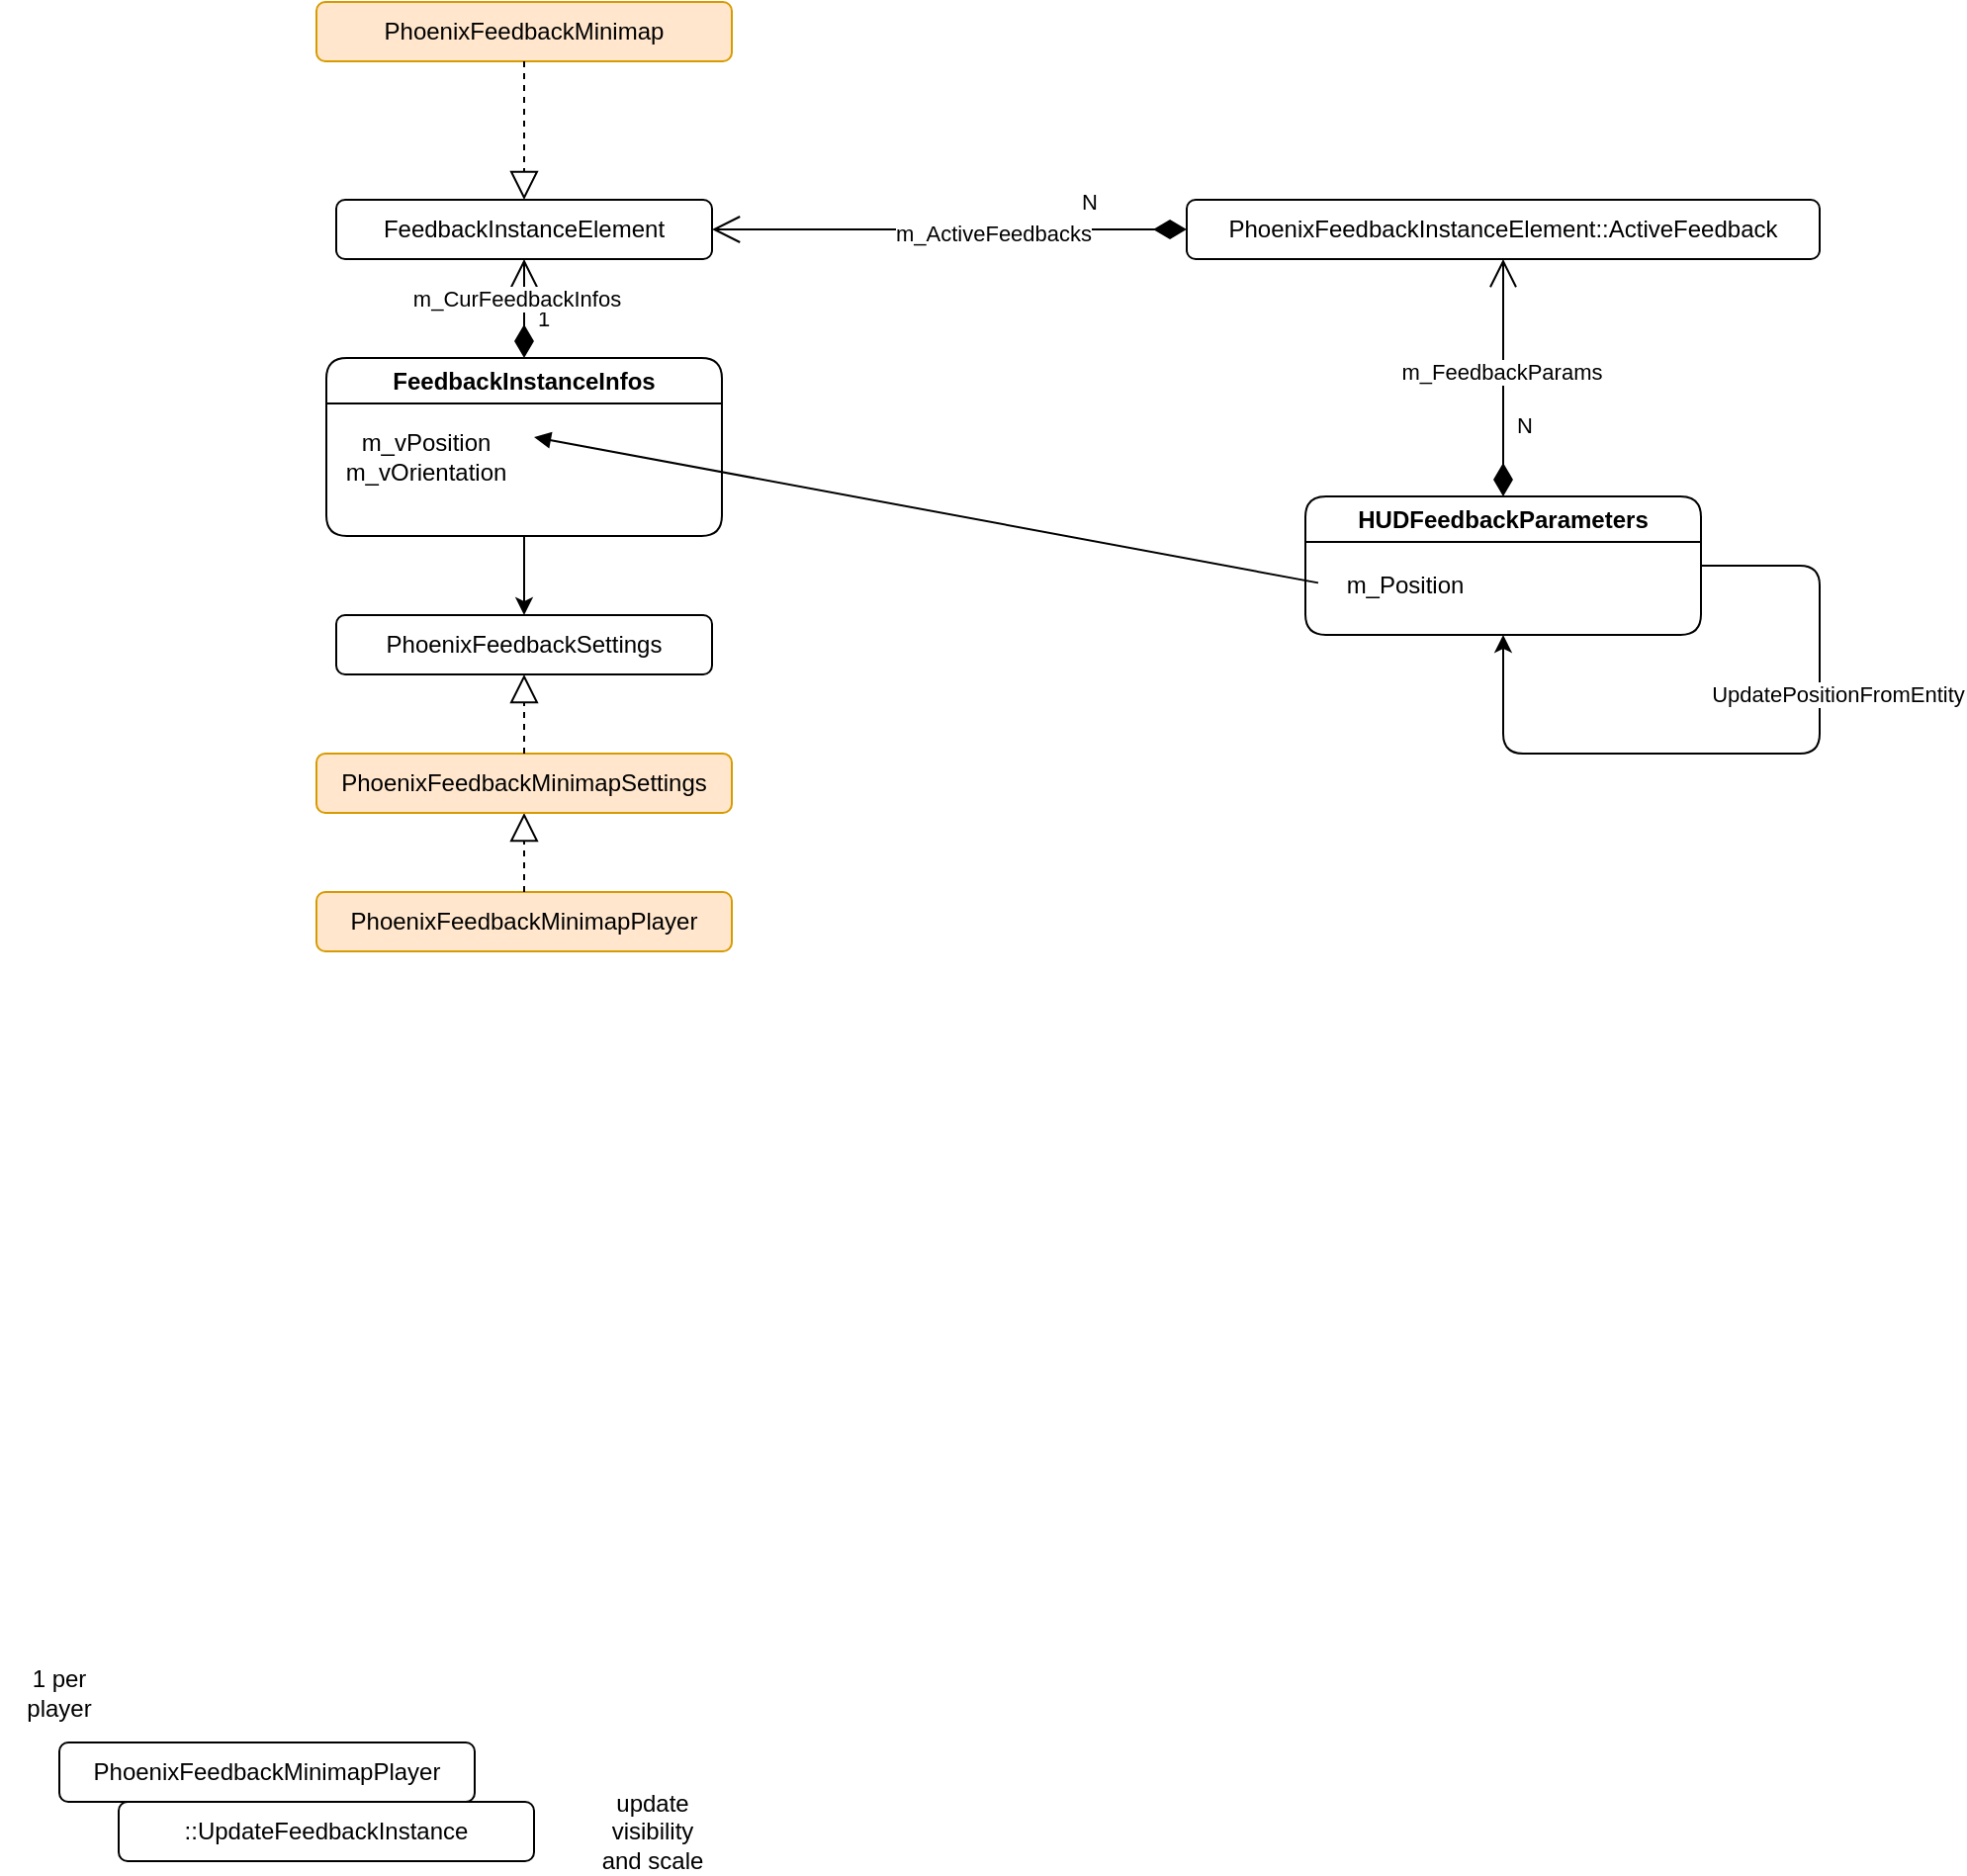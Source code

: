 <mxfile version="22.0.8" type="github">
  <diagram name="Page-1" id="NTZgS7KJl4TWkoV6iq2t">
    <mxGraphModel dx="2284" dy="880" grid="1" gridSize="10" guides="1" tooltips="1" connect="1" arrows="1" fold="1" page="1" pageScale="1" pageWidth="850" pageHeight="1100" math="0" shadow="0">
      <root>
        <mxCell id="0" />
        <mxCell id="1" parent="0" />
        <mxCell id="kIBL2yvam83evSnDqzPs-1" value="PhoenixFeedbackMinimapPlayer" style="rounded=1;whiteSpace=wrap;html=1;" vertex="1" parent="1">
          <mxGeometry x="20" y="1020" width="210" height="30" as="geometry" />
        </mxCell>
        <mxCell id="kIBL2yvam83evSnDqzPs-3" value="1 per player" style="text;html=1;strokeColor=none;fillColor=none;align=center;verticalAlign=middle;whiteSpace=wrap;rounded=1;" vertex="1" parent="1">
          <mxGeometry x="-10" y="980" width="60" height="30" as="geometry" />
        </mxCell>
        <mxCell id="kIBL2yvam83evSnDqzPs-4" value="::UpdateFeedbackInstance" style="rounded=1;whiteSpace=wrap;html=1;" vertex="1" parent="1">
          <mxGeometry x="50" y="1050" width="210" height="30" as="geometry" />
        </mxCell>
        <mxCell id="kIBL2yvam83evSnDqzPs-6" value="update visibility and scale" style="text;html=1;strokeColor=none;fillColor=none;align=center;verticalAlign=middle;whiteSpace=wrap;rounded=1;" vertex="1" parent="1">
          <mxGeometry x="290" y="1050" width="60" height="30" as="geometry" />
        </mxCell>
        <mxCell id="kIBL2yvam83evSnDqzPs-7" value="PhoenixFeedbackMinimap" style="rounded=1;whiteSpace=wrap;html=1;fillColor=#ffe6cc;strokeColor=#d79b00;" vertex="1" parent="1">
          <mxGeometry x="150" y="140" width="210" height="30" as="geometry" />
        </mxCell>
        <mxCell id="kIBL2yvam83evSnDqzPs-9" value="PhoenixFeedbackInstanceElement::ActiveFeedback" style="rounded=1;whiteSpace=wrap;html=1;" vertex="1" parent="1">
          <mxGeometry x="590" y="240" width="320" height="30" as="geometry" />
        </mxCell>
        <mxCell id="kIBL2yvam83evSnDqzPs-11" value="N" style="endArrow=open;html=1;endSize=12;startArrow=diamondThin;startSize=14;startFill=1;edgeStyle=orthogonalEdgeStyle;align=left;verticalAlign=bottom;rounded=1;entryX=1;entryY=0.5;entryDx=0;entryDy=0;exitX=0;exitY=0.5;exitDx=0;exitDy=0;" edge="1" parent="1" source="kIBL2yvam83evSnDqzPs-9" target="kIBL2yvam83evSnDqzPs-12">
          <mxGeometry x="-0.538" y="-5" relative="1" as="geometry">
            <mxPoint x="440" y="430" as="sourcePoint" />
            <mxPoint x="600" y="430" as="targetPoint" />
            <mxPoint as="offset" />
          </mxGeometry>
        </mxCell>
        <mxCell id="kIBL2yvam83evSnDqzPs-36" value="m_ActiveFeedbacks" style="edgeLabel;html=1;align=center;verticalAlign=middle;resizable=0;points=[];rounded=1;" vertex="1" connectable="0" parent="kIBL2yvam83evSnDqzPs-11">
          <mxGeometry x="-0.18" y="2" relative="1" as="geometry">
            <mxPoint as="offset" />
          </mxGeometry>
        </mxCell>
        <mxCell id="kIBL2yvam83evSnDqzPs-12" value="FeedbackInstanceElement" style="rounded=1;whiteSpace=wrap;html=1;" vertex="1" parent="1">
          <mxGeometry x="160" y="240" width="190" height="30" as="geometry" />
        </mxCell>
        <mxCell id="kIBL2yvam83evSnDqzPs-13" value="" style="endArrow=block;dashed=1;endFill=0;endSize=12;html=1;rounded=1;entryX=0.5;entryY=0;entryDx=0;entryDy=0;exitX=0.5;exitY=1;exitDx=0;exitDy=0;" edge="1" parent="1" source="kIBL2yvam83evSnDqzPs-7" target="kIBL2yvam83evSnDqzPs-12">
          <mxGeometry width="160" relative="1" as="geometry">
            <mxPoint x="120" y="470" as="sourcePoint" />
            <mxPoint x="280" y="470" as="targetPoint" />
          </mxGeometry>
        </mxCell>
        <mxCell id="kIBL2yvam83evSnDqzPs-18" style="edgeStyle=orthogonalEdgeStyle;rounded=1;orthogonalLoop=1;jettySize=auto;html=1;entryX=0.5;entryY=0;entryDx=0;entryDy=0;exitX=0.5;exitY=1;exitDx=0;exitDy=0;" edge="1" parent="1" source="kIBL2yvam83evSnDqzPs-44" target="kIBL2yvam83evSnDqzPs-16">
          <mxGeometry relative="1" as="geometry" />
        </mxCell>
        <mxCell id="kIBL2yvam83evSnDqzPs-15" value="1" style="endArrow=open;html=1;endSize=12;startArrow=diamondThin;startSize=14;startFill=1;edgeStyle=orthogonalEdgeStyle;align=left;verticalAlign=bottom;rounded=1;entryX=0.5;entryY=1;entryDx=0;entryDy=0;exitX=0.5;exitY=0;exitDx=0;exitDy=0;" edge="1" parent="1" source="kIBL2yvam83evSnDqzPs-44" target="kIBL2yvam83evSnDqzPs-12">
          <mxGeometry x="-0.538" y="-5" relative="1" as="geometry">
            <mxPoint x="490" y="265" as="sourcePoint" />
            <mxPoint x="360" y="265" as="targetPoint" />
            <mxPoint as="offset" />
          </mxGeometry>
        </mxCell>
        <mxCell id="kIBL2yvam83evSnDqzPs-30" value="m_CurFeedbackInfos" style="edgeLabel;html=1;align=center;verticalAlign=middle;resizable=0;points=[];rounded=1;" vertex="1" connectable="0" parent="kIBL2yvam83evSnDqzPs-15">
          <mxGeometry x="0.207" y="4" relative="1" as="geometry">
            <mxPoint as="offset" />
          </mxGeometry>
        </mxCell>
        <mxCell id="kIBL2yvam83evSnDqzPs-16" value="PhoenixFeedbackSettings" style="rounded=1;whiteSpace=wrap;html=1;" vertex="1" parent="1">
          <mxGeometry x="160" y="450" width="190" height="30" as="geometry" />
        </mxCell>
        <mxCell id="kIBL2yvam83evSnDqzPs-19" value="PhoenixFeedbackMinimapPlayer" style="rounded=1;whiteSpace=wrap;html=1;fillColor=#ffe6cc;strokeColor=#d79b00;" vertex="1" parent="1">
          <mxGeometry x="150" y="590" width="210" height="30" as="geometry" />
        </mxCell>
        <mxCell id="kIBL2yvam83evSnDqzPs-20" value="" style="endArrow=block;dashed=1;endFill=0;endSize=12;html=1;rounded=1;entryX=0.5;entryY=1;entryDx=0;entryDy=0;exitX=0.5;exitY=0;exitDx=0;exitDy=0;" edge="1" parent="1" source="kIBL2yvam83evSnDqzPs-19" target="kIBL2yvam83evSnDqzPs-21">
          <mxGeometry width="160" relative="1" as="geometry">
            <mxPoint x="90" y="265" as="sourcePoint" />
            <mxPoint x="170" y="265" as="targetPoint" />
          </mxGeometry>
        </mxCell>
        <mxCell id="kIBL2yvam83evSnDqzPs-21" value="PhoenixFeedbackMinimapSettings" style="rounded=1;whiteSpace=wrap;html=1;fillColor=#ffe6cc;strokeColor=#d79b00;" vertex="1" parent="1">
          <mxGeometry x="150" y="520" width="210" height="30" as="geometry" />
        </mxCell>
        <mxCell id="kIBL2yvam83evSnDqzPs-23" value="" style="endArrow=block;dashed=1;endFill=0;endSize=12;html=1;rounded=1;exitX=0.5;exitY=0;exitDx=0;exitDy=0;entryX=0.5;entryY=1;entryDx=0;entryDy=0;" edge="1" parent="1" source="kIBL2yvam83evSnDqzPs-21" target="kIBL2yvam83evSnDqzPs-16">
          <mxGeometry width="160" relative="1" as="geometry">
            <mxPoint x="170" y="540" as="sourcePoint" />
            <mxPoint x="170" y="460" as="targetPoint" />
          </mxGeometry>
        </mxCell>
        <mxCell id="kIBL2yvam83evSnDqzPs-27" value="N" style="endArrow=open;html=1;endSize=12;startArrow=diamondThin;startSize=14;startFill=1;edgeStyle=orthogonalEdgeStyle;align=left;verticalAlign=bottom;rounded=1;exitX=0.5;exitY=0;exitDx=0;exitDy=0;entryX=0.5;entryY=1;entryDx=0;entryDy=0;" edge="1" parent="1" source="kIBL2yvam83evSnDqzPs-40" target="kIBL2yvam83evSnDqzPs-9">
          <mxGeometry x="-0.538" y="-5" relative="1" as="geometry">
            <mxPoint x="490" y="265" as="sourcePoint" />
            <mxPoint x="670" y="270" as="targetPoint" />
            <mxPoint as="offset" />
          </mxGeometry>
        </mxCell>
        <mxCell id="kIBL2yvam83evSnDqzPs-28" value="m_FeedbackParams" style="edgeLabel;html=1;align=center;verticalAlign=middle;resizable=0;points=[];rounded=1;" vertex="1" connectable="0" parent="kIBL2yvam83evSnDqzPs-27">
          <mxGeometry x="0.048" relative="1" as="geometry">
            <mxPoint x="-1" as="offset" />
          </mxGeometry>
        </mxCell>
        <mxCell id="kIBL2yvam83evSnDqzPs-31" value="" style="html=1;verticalAlign=bottom;endArrow=block;curved=0;rounded=1;exitX=-0.044;exitY=0.456;exitDx=0;exitDy=0;exitPerimeter=0;" edge="1" parent="1" source="kIBL2yvam83evSnDqzPs-29">
          <mxGeometry width="80" relative="1" as="geometry">
            <mxPoint x="1040" y="310" as="sourcePoint" />
            <mxPoint x="260" y="360" as="targetPoint" />
          </mxGeometry>
        </mxCell>
        <mxCell id="kIBL2yvam83evSnDqzPs-34" value="" style="endArrow=classic;html=1;rounded=1;exitX=1;exitY=0.5;exitDx=0;exitDy=0;entryX=0.5;entryY=1;entryDx=0;entryDy=0;" edge="1" parent="1" source="kIBL2yvam83evSnDqzPs-40" target="kIBL2yvam83evSnDqzPs-40">
          <mxGeometry width="50" height="50" relative="1" as="geometry">
            <mxPoint x="1290" y="340" as="sourcePoint" />
            <mxPoint x="1240" y="320" as="targetPoint" />
            <Array as="points">
              <mxPoint x="910" y="425" />
              <mxPoint x="910" y="520" />
              <mxPoint x="750" y="520" />
            </Array>
          </mxGeometry>
        </mxCell>
        <mxCell id="kIBL2yvam83evSnDqzPs-35" value="UpdatePositionFromEntity" style="edgeLabel;html=1;align=center;verticalAlign=middle;resizable=0;points=[];rounded=1;" vertex="1" connectable="0" parent="kIBL2yvam83evSnDqzPs-34">
          <mxGeometry x="0.044" relative="1" as="geometry">
            <mxPoint x="50" y="-30" as="offset" />
          </mxGeometry>
        </mxCell>
        <mxCell id="kIBL2yvam83evSnDqzPs-40" value="HUDFeedbackParameters" style="swimlane;whiteSpace=wrap;html=1;rounded=1;startSize=23;" vertex="1" parent="1">
          <mxGeometry x="650" y="390" width="200" height="70" as="geometry" />
        </mxCell>
        <mxCell id="kIBL2yvam83evSnDqzPs-29" value="m_Position" style="text;html=1;align=center;verticalAlign=middle;resizable=0;points=[];autosize=1;strokeColor=none;fillColor=none;rounded=1;" vertex="1" parent="kIBL2yvam83evSnDqzPs-40">
          <mxGeometry x="10" y="30" width="80" height="30" as="geometry" />
        </mxCell>
        <mxCell id="kIBL2yvam83evSnDqzPs-44" value="FeedbackInstanceInfos" style="swimlane;whiteSpace=wrap;html=1;rounded=1;startSize=23;" vertex="1" parent="1">
          <mxGeometry x="155" y="320" width="200" height="90" as="geometry" />
        </mxCell>
        <mxCell id="kIBL2yvam83evSnDqzPs-45" value="m_vPosition&lt;br style=&quot;border-color: var(--border-color); text-align: left;&quot;&gt;&lt;span style=&quot;text-align: left;&quot;&gt;m_vOrientation&lt;/span&gt;" style="text;html=1;align=center;verticalAlign=middle;resizable=0;points=[];autosize=1;strokeColor=none;fillColor=none;rounded=1;" vertex="1" parent="kIBL2yvam83evSnDqzPs-44">
          <mxGeometry y="30" width="100" height="40" as="geometry" />
        </mxCell>
      </root>
    </mxGraphModel>
  </diagram>
</mxfile>
